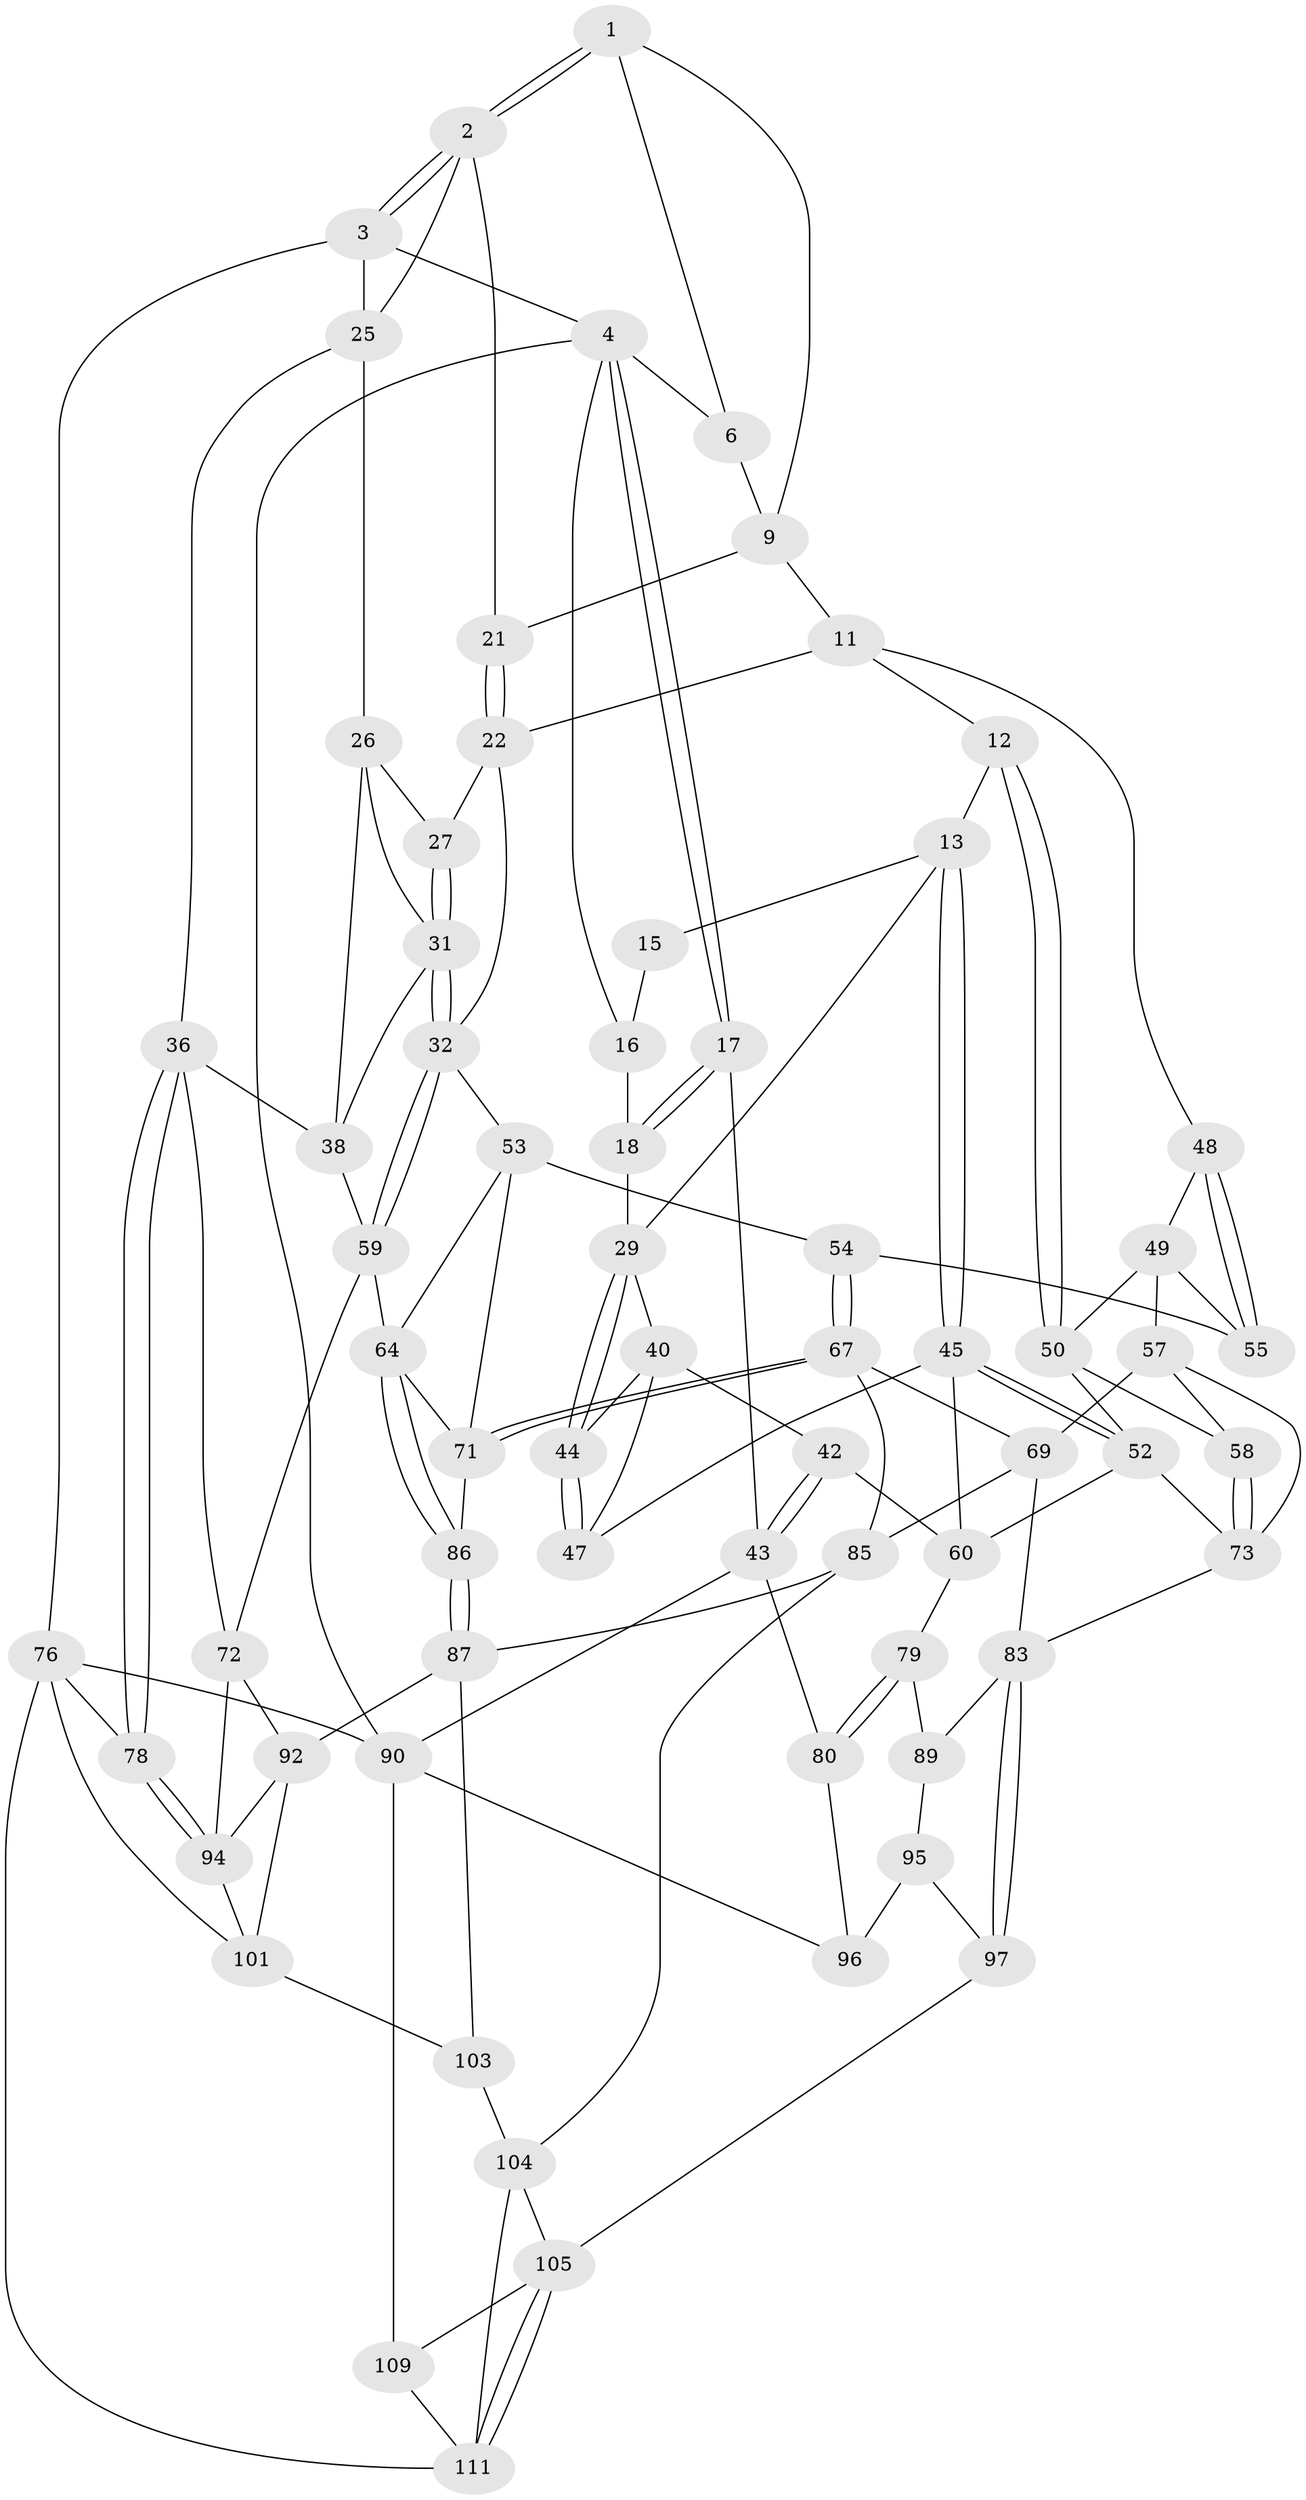 // Generated by graph-tools (version 1.1) at 2025/52/02/27/25 19:52:40]
// undirected, 67 vertices, 147 edges
graph export_dot {
graph [start="1"]
  node [color=gray90,style=filled];
  1 [pos="+1+0",super="+8"];
  2 [pos="+1+0",super="+20"];
  3 [pos="+1+0"];
  4 [pos="+0+0",super="+5"];
  6 [pos="+0.4379687996435883+0",super="+7"];
  9 [pos="+0.7143817146172657+0.17086784847911776",super="+10"];
  11 [pos="+0.5032350818043915+0.24624443137256313",super="+24"];
  12 [pos="+0.3838482318432329+0.292607761745739"];
  13 [pos="+0.3830050121591943+0.29261896757038586",super="+14"];
  15 [pos="+0.3247350655491875+0.21015546513760205"];
  16 [pos="+0.23812561826870393+0",super="+19"];
  17 [pos="+0+0.31451081761272254"];
  18 [pos="+0.09671725546170616+0.24137989646868477"];
  21 [pos="+0.7281812775912219+0.18316439753958702"];
  22 [pos="+0.7552639154421802+0.23376619118390085",super="+23"];
  25 [pos="+0.879858301319503+0.2531385751693946",super="+28"];
  26 [pos="+0.8636661360097488+0.2626634868977826",super="+34"];
  27 [pos="+0.7715705063880892+0.2444627216167087"];
  29 [pos="+0.25612534659066793+0.31636655657827023",super="+30"];
  31 [pos="+0.7776062987364907+0.4304779048072244",super="+35"];
  32 [pos="+0.7515138599842103+0.4509009942431524",super="+33"];
  36 [pos="+1+0.4626627548829958",super="+37"];
  38 [pos="+0.965190747961603+0.4420890745200716",super="+39"];
  40 [pos="+0.17688279214126426+0.336450256170519",super="+41"];
  42 [pos="+0.12930712411701017+0.4948250166769167"];
  43 [pos="+0+0.46260563212639527",super="+81"];
  44 [pos="+0.26382240229728+0.42547352558623996"];
  45 [pos="+0.31539892593359026+0.45958305100107427",super="+46"];
  47 [pos="+0.2735346303681801+0.447866232844347"];
  48 [pos="+0.5680251499011413+0.35507024684897776"];
  49 [pos="+0.5398861188026102+0.4414158365386099",super="+56"];
  50 [pos="+0.42089421455378323+0.3753329687241026",super="+51"];
  52 [pos="+0.3308153053906474+0.48742025206659406",super="+61"];
  53 [pos="+0.7255467613155903+0.4668339604395929",super="+66"];
  54 [pos="+0.6703522961572459+0.49264951005781493"];
  55 [pos="+0.6528851141983945+0.49216374219871256"];
  57 [pos="+0.5009048470355246+0.535733057274887",super="+70"];
  58 [pos="+0.4555567079279629+0.5104415706674142"];
  59 [pos="+0.8430598529322872+0.535713747900839",super="+63"];
  60 [pos="+0.1705906908012849+0.5653923615321588",super="+62"];
  64 [pos="+0.8130128316119897+0.6258111857499631",super="+65"];
  67 [pos="+0.6461507550580877+0.5936685305083556",super="+68"];
  69 [pos="+0.5025645916750104+0.5506527776168771",super="+82"];
  71 [pos="+0.6691338044264081+0.621427056130324",super="+74"];
  72 [pos="+0.8650132789108625+0.639435321317127",super="+91"];
  73 [pos="+0.3101110478008149+0.6140693839127624",super="+75"];
  76 [pos="+1+1",super="+77"];
  78 [pos="+1+0.8045149914449687"];
  79 [pos="+0.1614607047262745+0.658315277363611"];
  80 [pos="+0.05746264439860332+0.7520078936959147"];
  83 [pos="+0.3970051811698189+0.7442522907937731",super="+84"];
  85 [pos="+0.597255835062811+0.7248505581557333",super="+88"];
  86 [pos="+0.6795484952396692+0.7114852136927992"];
  87 [pos="+0.6652776960045019+0.7462353460646448",super="+93"];
  89 [pos="+0.2801471677686898+0.7509072334698623"];
  90 [pos="+0+1",super="+110"];
  92 [pos="+0.775078413180926+0.7621774111465307",super="+100"];
  94 [pos="+0.9306653363831915+0.7375895569228049",super="+99"];
  95 [pos="+0.2589473918131849+0.7723746556760651",super="+98"];
  96 [pos="+0.16107791116718503+0.8082208162508948",super="+108"];
  97 [pos="+0.40048263811397894+0.7751692840230692"];
  101 [pos="+0.8814011741440186+0.9038888533298176",super="+102"];
  103 [pos="+0.8119976594190724+0.9514612002762501"];
  104 [pos="+0.6268524941938973+0.8740121229850504",super="+107"];
  105 [pos="+0.5908663696035998+0.9000199034100076",super="+106"];
  109 [pos="+0.3167178068911691+1"];
  111 [pos="+0.4450213516620438+1",super="+112"];
  1 -- 2;
  1 -- 2;
  1 -- 9;
  1 -- 6;
  2 -- 3;
  2 -- 3;
  2 -- 25;
  2 -- 21;
  3 -- 4;
  3 -- 76;
  3 -- 25;
  4 -- 17;
  4 -- 17;
  4 -- 90;
  4 -- 16;
  4 -- 6;
  6 -- 9;
  9 -- 21;
  9 -- 11;
  11 -- 12;
  11 -- 48;
  11 -- 22;
  12 -- 13;
  12 -- 50;
  12 -- 50;
  13 -- 45;
  13 -- 45;
  13 -- 29;
  13 -- 15;
  15 -- 16 [weight=2];
  16 -- 18;
  17 -- 18;
  17 -- 18;
  17 -- 43;
  18 -- 29;
  21 -- 22;
  21 -- 22;
  22 -- 27;
  22 -- 32;
  25 -- 26;
  25 -- 36;
  26 -- 27;
  26 -- 31;
  26 -- 38;
  27 -- 31;
  27 -- 31;
  29 -- 44;
  29 -- 44;
  29 -- 40;
  31 -- 32;
  31 -- 32;
  31 -- 38;
  32 -- 59;
  32 -- 59;
  32 -- 53;
  36 -- 78;
  36 -- 78;
  36 -- 72;
  36 -- 38;
  38 -- 59;
  40 -- 44;
  40 -- 42;
  40 -- 47;
  42 -- 43;
  42 -- 43;
  42 -- 60;
  43 -- 80;
  43 -- 90;
  44 -- 47;
  44 -- 47;
  45 -- 52;
  45 -- 52;
  45 -- 60;
  45 -- 47;
  48 -- 49;
  48 -- 55;
  48 -- 55;
  49 -- 50;
  49 -- 57;
  49 -- 55;
  50 -- 58;
  50 -- 52;
  52 -- 73;
  52 -- 60;
  53 -- 54;
  53 -- 71;
  53 -- 64;
  54 -- 55;
  54 -- 67;
  54 -- 67;
  57 -- 58;
  57 -- 69;
  57 -- 73;
  58 -- 73;
  58 -- 73;
  59 -- 64;
  59 -- 72;
  60 -- 79;
  64 -- 86;
  64 -- 86;
  64 -- 71;
  67 -- 71;
  67 -- 71;
  67 -- 69;
  67 -- 85;
  69 -- 83;
  69 -- 85;
  71 -- 86;
  72 -- 92;
  72 -- 94;
  73 -- 83;
  76 -- 90;
  76 -- 111;
  76 -- 101;
  76 -- 78;
  78 -- 94;
  78 -- 94;
  79 -- 80;
  79 -- 80;
  79 -- 89;
  80 -- 96;
  83 -- 97;
  83 -- 97;
  83 -- 89;
  85 -- 104;
  85 -- 87;
  86 -- 87;
  86 -- 87;
  87 -- 92;
  87 -- 103;
  89 -- 95;
  90 -- 109;
  90 -- 96;
  92 -- 101;
  92 -- 94;
  94 -- 101;
  95 -- 96 [weight=2];
  95 -- 97;
  97 -- 105;
  101 -- 103;
  103 -- 104;
  104 -- 105;
  104 -- 111;
  105 -- 111;
  105 -- 111;
  105 -- 109;
  109 -- 111;
}
